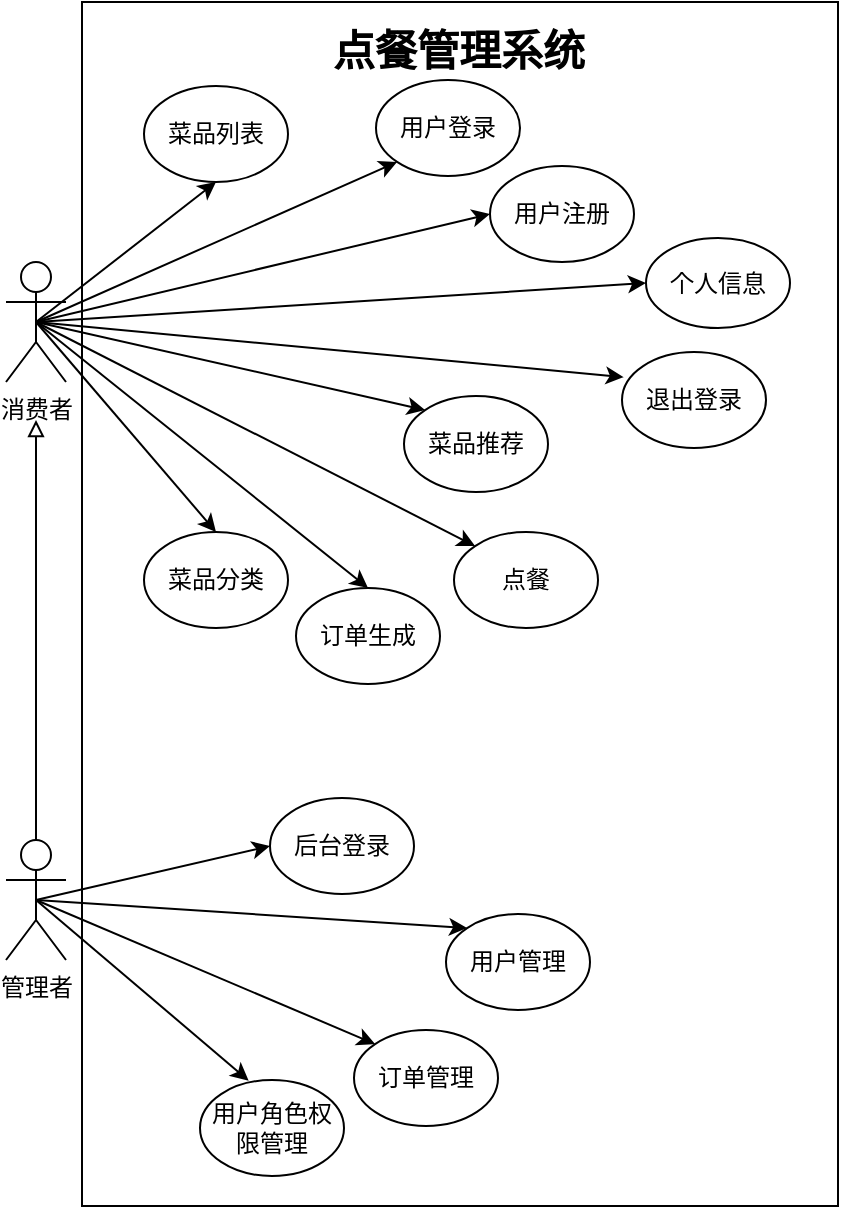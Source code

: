 <mxfile version="21.3.2" type="github">
  <diagram name="第 1 页" id="3lclKxbu_5-sdgzdfqV3">
    <mxGraphModel dx="1410" dy="730" grid="0" gridSize="10" guides="1" tooltips="1" connect="1" arrows="1" fold="1" page="1" pageScale="1" pageWidth="827" pageHeight="1169" math="0" shadow="0">
      <root>
        <mxCell id="0" />
        <mxCell id="1" parent="0" />
        <mxCell id="lORm39BJAe9yXl-n91hZ-41" value="" style="rounded=0;whiteSpace=wrap;html=1;" vertex="1" parent="1">
          <mxGeometry x="275" y="61" width="378" height="602" as="geometry" />
        </mxCell>
        <mxCell id="lORm39BJAe9yXl-n91hZ-1" value="消费者" style="shape=umlActor;verticalLabelPosition=bottom;verticalAlign=top;html=1;outlineConnect=0;" vertex="1" parent="1">
          <mxGeometry x="237" y="191" width="30" height="60" as="geometry" />
        </mxCell>
        <mxCell id="lORm39BJAe9yXl-n91hZ-2" value="管理者" style="shape=umlActor;verticalLabelPosition=bottom;verticalAlign=top;html=1;outlineConnect=0;" vertex="1" parent="1">
          <mxGeometry x="237" y="480" width="30" height="60" as="geometry" />
        </mxCell>
        <mxCell id="lORm39BJAe9yXl-n91hZ-7" value="" style="endArrow=none;html=1;rounded=0;startArrow=block;startFill=0;entryX=0.5;entryY=0;entryDx=0;entryDy=0;entryPerimeter=0;" edge="1" parent="1" target="lORm39BJAe9yXl-n91hZ-2">
          <mxGeometry width="50" height="50" relative="1" as="geometry">
            <mxPoint x="252" y="270" as="sourcePoint" />
            <mxPoint x="454" y="357" as="targetPoint" />
          </mxGeometry>
        </mxCell>
        <mxCell id="lORm39BJAe9yXl-n91hZ-8" value="用户登录" style="ellipse;whiteSpace=wrap;html=1;" vertex="1" parent="1">
          <mxGeometry x="422" y="100" width="72" height="48" as="geometry" />
        </mxCell>
        <mxCell id="lORm39BJAe9yXl-n91hZ-9" value="用户注册" style="ellipse;whiteSpace=wrap;html=1;" vertex="1" parent="1">
          <mxGeometry x="479" y="143" width="72" height="48" as="geometry" />
        </mxCell>
        <mxCell id="lORm39BJAe9yXl-n91hZ-10" value="个人信息" style="ellipse;whiteSpace=wrap;html=1;" vertex="1" parent="1">
          <mxGeometry x="557" y="179" width="72" height="45" as="geometry" />
        </mxCell>
        <mxCell id="lORm39BJAe9yXl-n91hZ-11" value="退出登录" style="ellipse;whiteSpace=wrap;html=1;" vertex="1" parent="1">
          <mxGeometry x="545" y="236" width="72" height="48" as="geometry" />
        </mxCell>
        <mxCell id="lORm39BJAe9yXl-n91hZ-12" value="菜品推荐" style="ellipse;whiteSpace=wrap;html=1;" vertex="1" parent="1">
          <mxGeometry x="436" y="258" width="72" height="48" as="geometry" />
        </mxCell>
        <mxCell id="lORm39BJAe9yXl-n91hZ-13" value="点餐" style="ellipse;whiteSpace=wrap;html=1;" vertex="1" parent="1">
          <mxGeometry x="461" y="326" width="72" height="48" as="geometry" />
        </mxCell>
        <mxCell id="lORm39BJAe9yXl-n91hZ-14" value="订单生成" style="ellipse;whiteSpace=wrap;html=1;" vertex="1" parent="1">
          <mxGeometry x="382" y="354" width="72" height="48" as="geometry" />
        </mxCell>
        <mxCell id="lORm39BJAe9yXl-n91hZ-15" value="菜品分类" style="ellipse;whiteSpace=wrap;html=1;" vertex="1" parent="1">
          <mxGeometry x="306" y="326" width="72" height="48" as="geometry" />
        </mxCell>
        <mxCell id="lORm39BJAe9yXl-n91hZ-16" value="菜品列表" style="ellipse;whiteSpace=wrap;html=1;" vertex="1" parent="1">
          <mxGeometry x="306" y="103" width="72" height="48" as="geometry" />
        </mxCell>
        <mxCell id="lORm39BJAe9yXl-n91hZ-18" value="" style="endArrow=classic;html=1;rounded=0;exitX=0.5;exitY=0.5;exitDx=0;exitDy=0;exitPerimeter=0;entryX=0.5;entryY=1;entryDx=0;entryDy=0;" edge="1" parent="1" source="lORm39BJAe9yXl-n91hZ-1" target="lORm39BJAe9yXl-n91hZ-16">
          <mxGeometry width="50" height="50" relative="1" as="geometry">
            <mxPoint x="387" y="354" as="sourcePoint" />
            <mxPoint x="437" y="304" as="targetPoint" />
          </mxGeometry>
        </mxCell>
        <mxCell id="lORm39BJAe9yXl-n91hZ-19" value="" style="endArrow=classic;html=1;rounded=0;exitX=0.5;exitY=0.5;exitDx=0;exitDy=0;exitPerimeter=0;entryX=0;entryY=1;entryDx=0;entryDy=0;" edge="1" parent="1" source="lORm39BJAe9yXl-n91hZ-1" target="lORm39BJAe9yXl-n91hZ-8">
          <mxGeometry width="50" height="50" relative="1" as="geometry">
            <mxPoint x="262" y="231" as="sourcePoint" />
            <mxPoint x="352" y="161" as="targetPoint" />
          </mxGeometry>
        </mxCell>
        <mxCell id="lORm39BJAe9yXl-n91hZ-20" value="" style="endArrow=classic;html=1;rounded=0;exitX=0.5;exitY=0.5;exitDx=0;exitDy=0;exitPerimeter=0;entryX=0;entryY=0.5;entryDx=0;entryDy=0;" edge="1" parent="1" source="lORm39BJAe9yXl-n91hZ-1" target="lORm39BJAe9yXl-n91hZ-9">
          <mxGeometry width="50" height="50" relative="1" as="geometry">
            <mxPoint x="272" y="241" as="sourcePoint" />
            <mxPoint x="362" y="171" as="targetPoint" />
          </mxGeometry>
        </mxCell>
        <mxCell id="lORm39BJAe9yXl-n91hZ-21" value="" style="endArrow=classic;html=1;rounded=0;exitX=0.5;exitY=0.5;exitDx=0;exitDy=0;exitPerimeter=0;entryX=0;entryY=0.5;entryDx=0;entryDy=0;" edge="1" parent="1" source="lORm39BJAe9yXl-n91hZ-1" target="lORm39BJAe9yXl-n91hZ-10">
          <mxGeometry width="50" height="50" relative="1" as="geometry">
            <mxPoint x="282" y="251" as="sourcePoint" />
            <mxPoint x="372" y="181" as="targetPoint" />
          </mxGeometry>
        </mxCell>
        <mxCell id="lORm39BJAe9yXl-n91hZ-22" value="" style="endArrow=classic;html=1;rounded=0;exitX=0.5;exitY=0.5;exitDx=0;exitDy=0;exitPerimeter=0;entryX=0.012;entryY=0.262;entryDx=0;entryDy=0;entryPerimeter=0;" edge="1" parent="1" source="lORm39BJAe9yXl-n91hZ-1" target="lORm39BJAe9yXl-n91hZ-11">
          <mxGeometry width="50" height="50" relative="1" as="geometry">
            <mxPoint x="292" y="261" as="sourcePoint" />
            <mxPoint x="382" y="191" as="targetPoint" />
          </mxGeometry>
        </mxCell>
        <mxCell id="lORm39BJAe9yXl-n91hZ-23" value="" style="endArrow=classic;html=1;rounded=0;exitX=0.5;exitY=0.5;exitDx=0;exitDy=0;exitPerimeter=0;entryX=0;entryY=0;entryDx=0;entryDy=0;" edge="1" parent="1" source="lORm39BJAe9yXl-n91hZ-1" target="lORm39BJAe9yXl-n91hZ-12">
          <mxGeometry width="50" height="50" relative="1" as="geometry">
            <mxPoint x="302" y="271" as="sourcePoint" />
            <mxPoint x="392" y="201" as="targetPoint" />
          </mxGeometry>
        </mxCell>
        <mxCell id="lORm39BJAe9yXl-n91hZ-24" value="" style="endArrow=classic;html=1;rounded=0;exitX=0.5;exitY=0.5;exitDx=0;exitDy=0;exitPerimeter=0;entryX=0;entryY=0;entryDx=0;entryDy=0;" edge="1" parent="1" source="lORm39BJAe9yXl-n91hZ-1" target="lORm39BJAe9yXl-n91hZ-13">
          <mxGeometry width="50" height="50" relative="1" as="geometry">
            <mxPoint x="312" y="281" as="sourcePoint" />
            <mxPoint x="402" y="211" as="targetPoint" />
          </mxGeometry>
        </mxCell>
        <mxCell id="lORm39BJAe9yXl-n91hZ-25" value="" style="endArrow=classic;html=1;rounded=0;exitX=0.5;exitY=0.5;exitDx=0;exitDy=0;exitPerimeter=0;entryX=0.5;entryY=0;entryDx=0;entryDy=0;" edge="1" parent="1" source="lORm39BJAe9yXl-n91hZ-1" target="lORm39BJAe9yXl-n91hZ-14">
          <mxGeometry width="50" height="50" relative="1" as="geometry">
            <mxPoint x="322" y="291" as="sourcePoint" />
            <mxPoint x="412" y="221" as="targetPoint" />
          </mxGeometry>
        </mxCell>
        <mxCell id="lORm39BJAe9yXl-n91hZ-26" value="" style="endArrow=classic;html=1;rounded=0;exitX=0.5;exitY=0.5;exitDx=0;exitDy=0;exitPerimeter=0;entryX=0.5;entryY=0;entryDx=0;entryDy=0;" edge="1" parent="1" source="lORm39BJAe9yXl-n91hZ-1" target="lORm39BJAe9yXl-n91hZ-15">
          <mxGeometry width="50" height="50" relative="1" as="geometry">
            <mxPoint x="332" y="301" as="sourcePoint" />
            <mxPoint x="422" y="231" as="targetPoint" />
          </mxGeometry>
        </mxCell>
        <mxCell id="lORm39BJAe9yXl-n91hZ-27" value="后台登录" style="ellipse;whiteSpace=wrap;html=1;" vertex="1" parent="1">
          <mxGeometry x="369" y="459" width="72" height="48" as="geometry" />
        </mxCell>
        <mxCell id="lORm39BJAe9yXl-n91hZ-28" value="用户管理" style="ellipse;whiteSpace=wrap;html=1;" vertex="1" parent="1">
          <mxGeometry x="457" y="517" width="72" height="48" as="geometry" />
        </mxCell>
        <mxCell id="lORm39BJAe9yXl-n91hZ-29" value="订单管理" style="ellipse;whiteSpace=wrap;html=1;" vertex="1" parent="1">
          <mxGeometry x="411" y="575" width="72" height="48" as="geometry" />
        </mxCell>
        <mxCell id="lORm39BJAe9yXl-n91hZ-30" value="用户角色权限管理" style="ellipse;whiteSpace=wrap;html=1;" vertex="1" parent="1">
          <mxGeometry x="334" y="600" width="72" height="48" as="geometry" />
        </mxCell>
        <mxCell id="lORm39BJAe9yXl-n91hZ-32" value="" style="endArrow=classic;html=1;rounded=0;exitX=0.5;exitY=0.5;exitDx=0;exitDy=0;exitPerimeter=0;entryX=0;entryY=0.5;entryDx=0;entryDy=0;" edge="1" parent="1" source="lORm39BJAe9yXl-n91hZ-2" target="lORm39BJAe9yXl-n91hZ-27">
          <mxGeometry width="50" height="50" relative="1" as="geometry">
            <mxPoint x="263" y="470" as="sourcePoint" />
            <mxPoint x="313" y="420" as="targetPoint" />
          </mxGeometry>
        </mxCell>
        <mxCell id="lORm39BJAe9yXl-n91hZ-35" value="" style="endArrow=classic;html=1;rounded=0;exitX=0.5;exitY=0.5;exitDx=0;exitDy=0;exitPerimeter=0;entryX=0;entryY=0;entryDx=0;entryDy=0;" edge="1" parent="1" source="lORm39BJAe9yXl-n91hZ-2" target="lORm39BJAe9yXl-n91hZ-28">
          <mxGeometry width="50" height="50" relative="1" as="geometry">
            <mxPoint x="262" y="520" as="sourcePoint" />
            <mxPoint x="379" y="493" as="targetPoint" />
          </mxGeometry>
        </mxCell>
        <mxCell id="lORm39BJAe9yXl-n91hZ-36" value="" style="endArrow=classic;html=1;rounded=0;exitX=0.5;exitY=0.5;exitDx=0;exitDy=0;exitPerimeter=0;entryX=0;entryY=0;entryDx=0;entryDy=0;" edge="1" parent="1" source="lORm39BJAe9yXl-n91hZ-2" target="lORm39BJAe9yXl-n91hZ-29">
          <mxGeometry width="50" height="50" relative="1" as="geometry">
            <mxPoint x="272" y="530" as="sourcePoint" />
            <mxPoint x="389" y="503" as="targetPoint" />
          </mxGeometry>
        </mxCell>
        <mxCell id="lORm39BJAe9yXl-n91hZ-37" value="" style="endArrow=classic;html=1;rounded=0;exitX=0.5;exitY=0.5;exitDx=0;exitDy=0;exitPerimeter=0;entryX=0.338;entryY=0.007;entryDx=0;entryDy=0;entryPerimeter=0;" edge="1" parent="1" source="lORm39BJAe9yXl-n91hZ-2" target="lORm39BJAe9yXl-n91hZ-30">
          <mxGeometry width="50" height="50" relative="1" as="geometry">
            <mxPoint x="282" y="540" as="sourcePoint" />
            <mxPoint x="399" y="513" as="targetPoint" />
          </mxGeometry>
        </mxCell>
        <mxCell id="lORm39BJAe9yXl-n91hZ-42" value="&lt;b&gt;点餐管理系统&lt;/b&gt;" style="text;html=1;strokeColor=none;fillColor=none;align=center;verticalAlign=middle;whiteSpace=wrap;rounded=0;fontSize=21;" vertex="1" parent="1">
          <mxGeometry x="392" y="64" width="143" height="41" as="geometry" />
        </mxCell>
      </root>
    </mxGraphModel>
  </diagram>
</mxfile>
